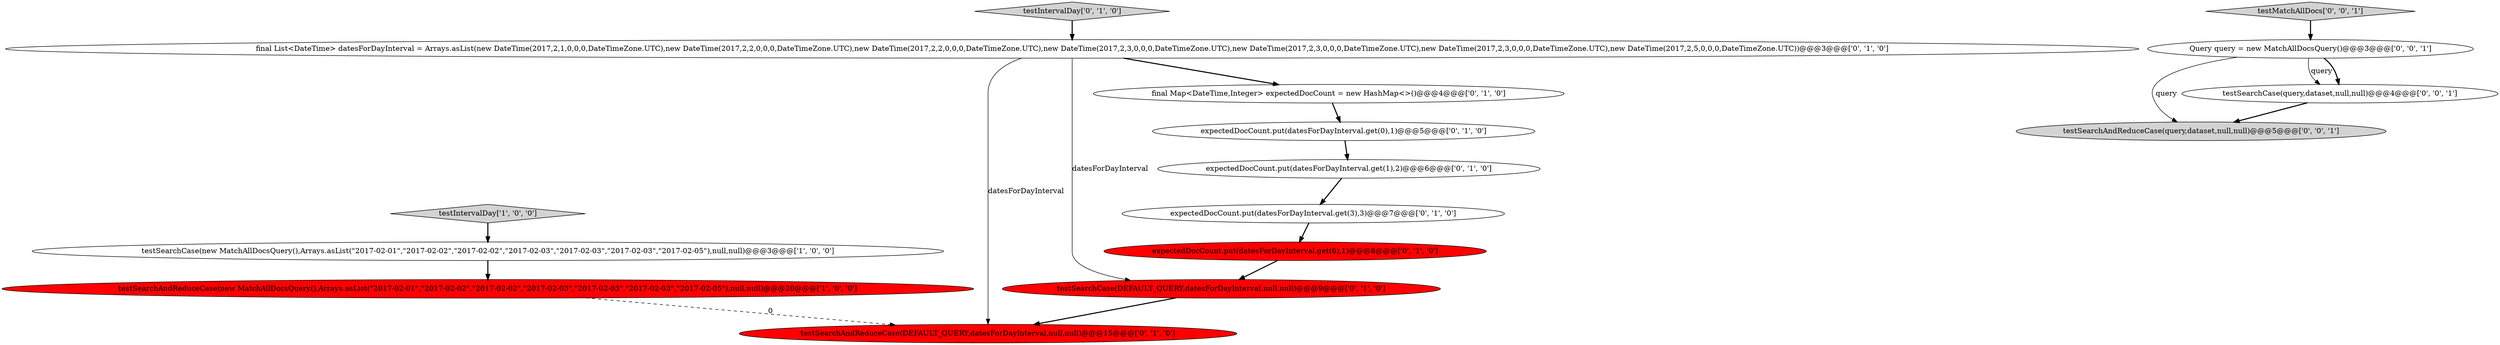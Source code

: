 digraph {
4 [style = filled, label = "testSearchAndReduceCase(DEFAULT_QUERY,datesForDayInterval,null,null)@@@15@@@['0', '1', '0']", fillcolor = red, shape = ellipse image = "AAA1AAABBB2BBB"];
0 [style = filled, label = "testSearchCase(new MatchAllDocsQuery(),Arrays.asList(\"2017-02-01\",\"2017-02-02\",\"2017-02-02\",\"2017-02-03\",\"2017-02-03\",\"2017-02-03\",\"2017-02-05\"),null,null)@@@3@@@['1', '0', '0']", fillcolor = white, shape = ellipse image = "AAA0AAABBB1BBB"];
10 [style = filled, label = "expectedDocCount.put(datesForDayInterval.get(6),1)@@@8@@@['0', '1', '0']", fillcolor = red, shape = ellipse image = "AAA1AAABBB2BBB"];
13 [style = filled, label = "testMatchAllDocs['0', '0', '1']", fillcolor = lightgray, shape = diamond image = "AAA0AAABBB3BBB"];
14 [style = filled, label = "Query query = new MatchAllDocsQuery()@@@3@@@['0', '0', '1']", fillcolor = white, shape = ellipse image = "AAA0AAABBB3BBB"];
15 [style = filled, label = "testSearchAndReduceCase(query,dataset,null,null)@@@5@@@['0', '0', '1']", fillcolor = lightgray, shape = ellipse image = "AAA0AAABBB3BBB"];
8 [style = filled, label = "expectedDocCount.put(datesForDayInterval.get(0),1)@@@5@@@['0', '1', '0']", fillcolor = white, shape = ellipse image = "AAA0AAABBB2BBB"];
5 [style = filled, label = "expectedDocCount.put(datesForDayInterval.get(3),3)@@@7@@@['0', '1', '0']", fillcolor = white, shape = ellipse image = "AAA0AAABBB2BBB"];
12 [style = filled, label = "testSearchCase(query,dataset,null,null)@@@4@@@['0', '0', '1']", fillcolor = white, shape = ellipse image = "AAA0AAABBB3BBB"];
2 [style = filled, label = "testSearchAndReduceCase(new MatchAllDocsQuery(),Arrays.asList(\"2017-02-01\",\"2017-02-02\",\"2017-02-02\",\"2017-02-03\",\"2017-02-03\",\"2017-02-03\",\"2017-02-05\"),null,null)@@@20@@@['1', '0', '0']", fillcolor = red, shape = ellipse image = "AAA1AAABBB1BBB"];
9 [style = filled, label = "testIntervalDay['0', '1', '0']", fillcolor = lightgray, shape = diamond image = "AAA0AAABBB2BBB"];
11 [style = filled, label = "final List<DateTime> datesForDayInterval = Arrays.asList(new DateTime(2017,2,1,0,0,0,DateTimeZone.UTC),new DateTime(2017,2,2,0,0,0,DateTimeZone.UTC),new DateTime(2017,2,2,0,0,0,DateTimeZone.UTC),new DateTime(2017,2,3,0,0,0,DateTimeZone.UTC),new DateTime(2017,2,3,0,0,0,DateTimeZone.UTC),new DateTime(2017,2,3,0,0,0,DateTimeZone.UTC),new DateTime(2017,2,5,0,0,0,DateTimeZone.UTC))@@@3@@@['0', '1', '0']", fillcolor = white, shape = ellipse image = "AAA0AAABBB2BBB"];
7 [style = filled, label = "expectedDocCount.put(datesForDayInterval.get(1),2)@@@6@@@['0', '1', '0']", fillcolor = white, shape = ellipse image = "AAA0AAABBB2BBB"];
3 [style = filled, label = "testSearchCase(DEFAULT_QUERY,datesForDayInterval,null,null)@@@9@@@['0', '1', '0']", fillcolor = red, shape = ellipse image = "AAA1AAABBB2BBB"];
1 [style = filled, label = "testIntervalDay['1', '0', '0']", fillcolor = lightgray, shape = diamond image = "AAA0AAABBB1BBB"];
6 [style = filled, label = "final Map<DateTime,Integer> expectedDocCount = new HashMap<>()@@@4@@@['0', '1', '0']", fillcolor = white, shape = ellipse image = "AAA0AAABBB2BBB"];
14->12 [style = solid, label="query"];
6->8 [style = bold, label=""];
11->4 [style = solid, label="datesForDayInterval"];
5->10 [style = bold, label=""];
2->4 [style = dashed, label="0"];
10->3 [style = bold, label=""];
7->5 [style = bold, label=""];
1->0 [style = bold, label=""];
9->11 [style = bold, label=""];
14->15 [style = solid, label="query"];
3->4 [style = bold, label=""];
13->14 [style = bold, label=""];
14->12 [style = bold, label=""];
11->3 [style = solid, label="datesForDayInterval"];
8->7 [style = bold, label=""];
11->6 [style = bold, label=""];
0->2 [style = bold, label=""];
12->15 [style = bold, label=""];
}

